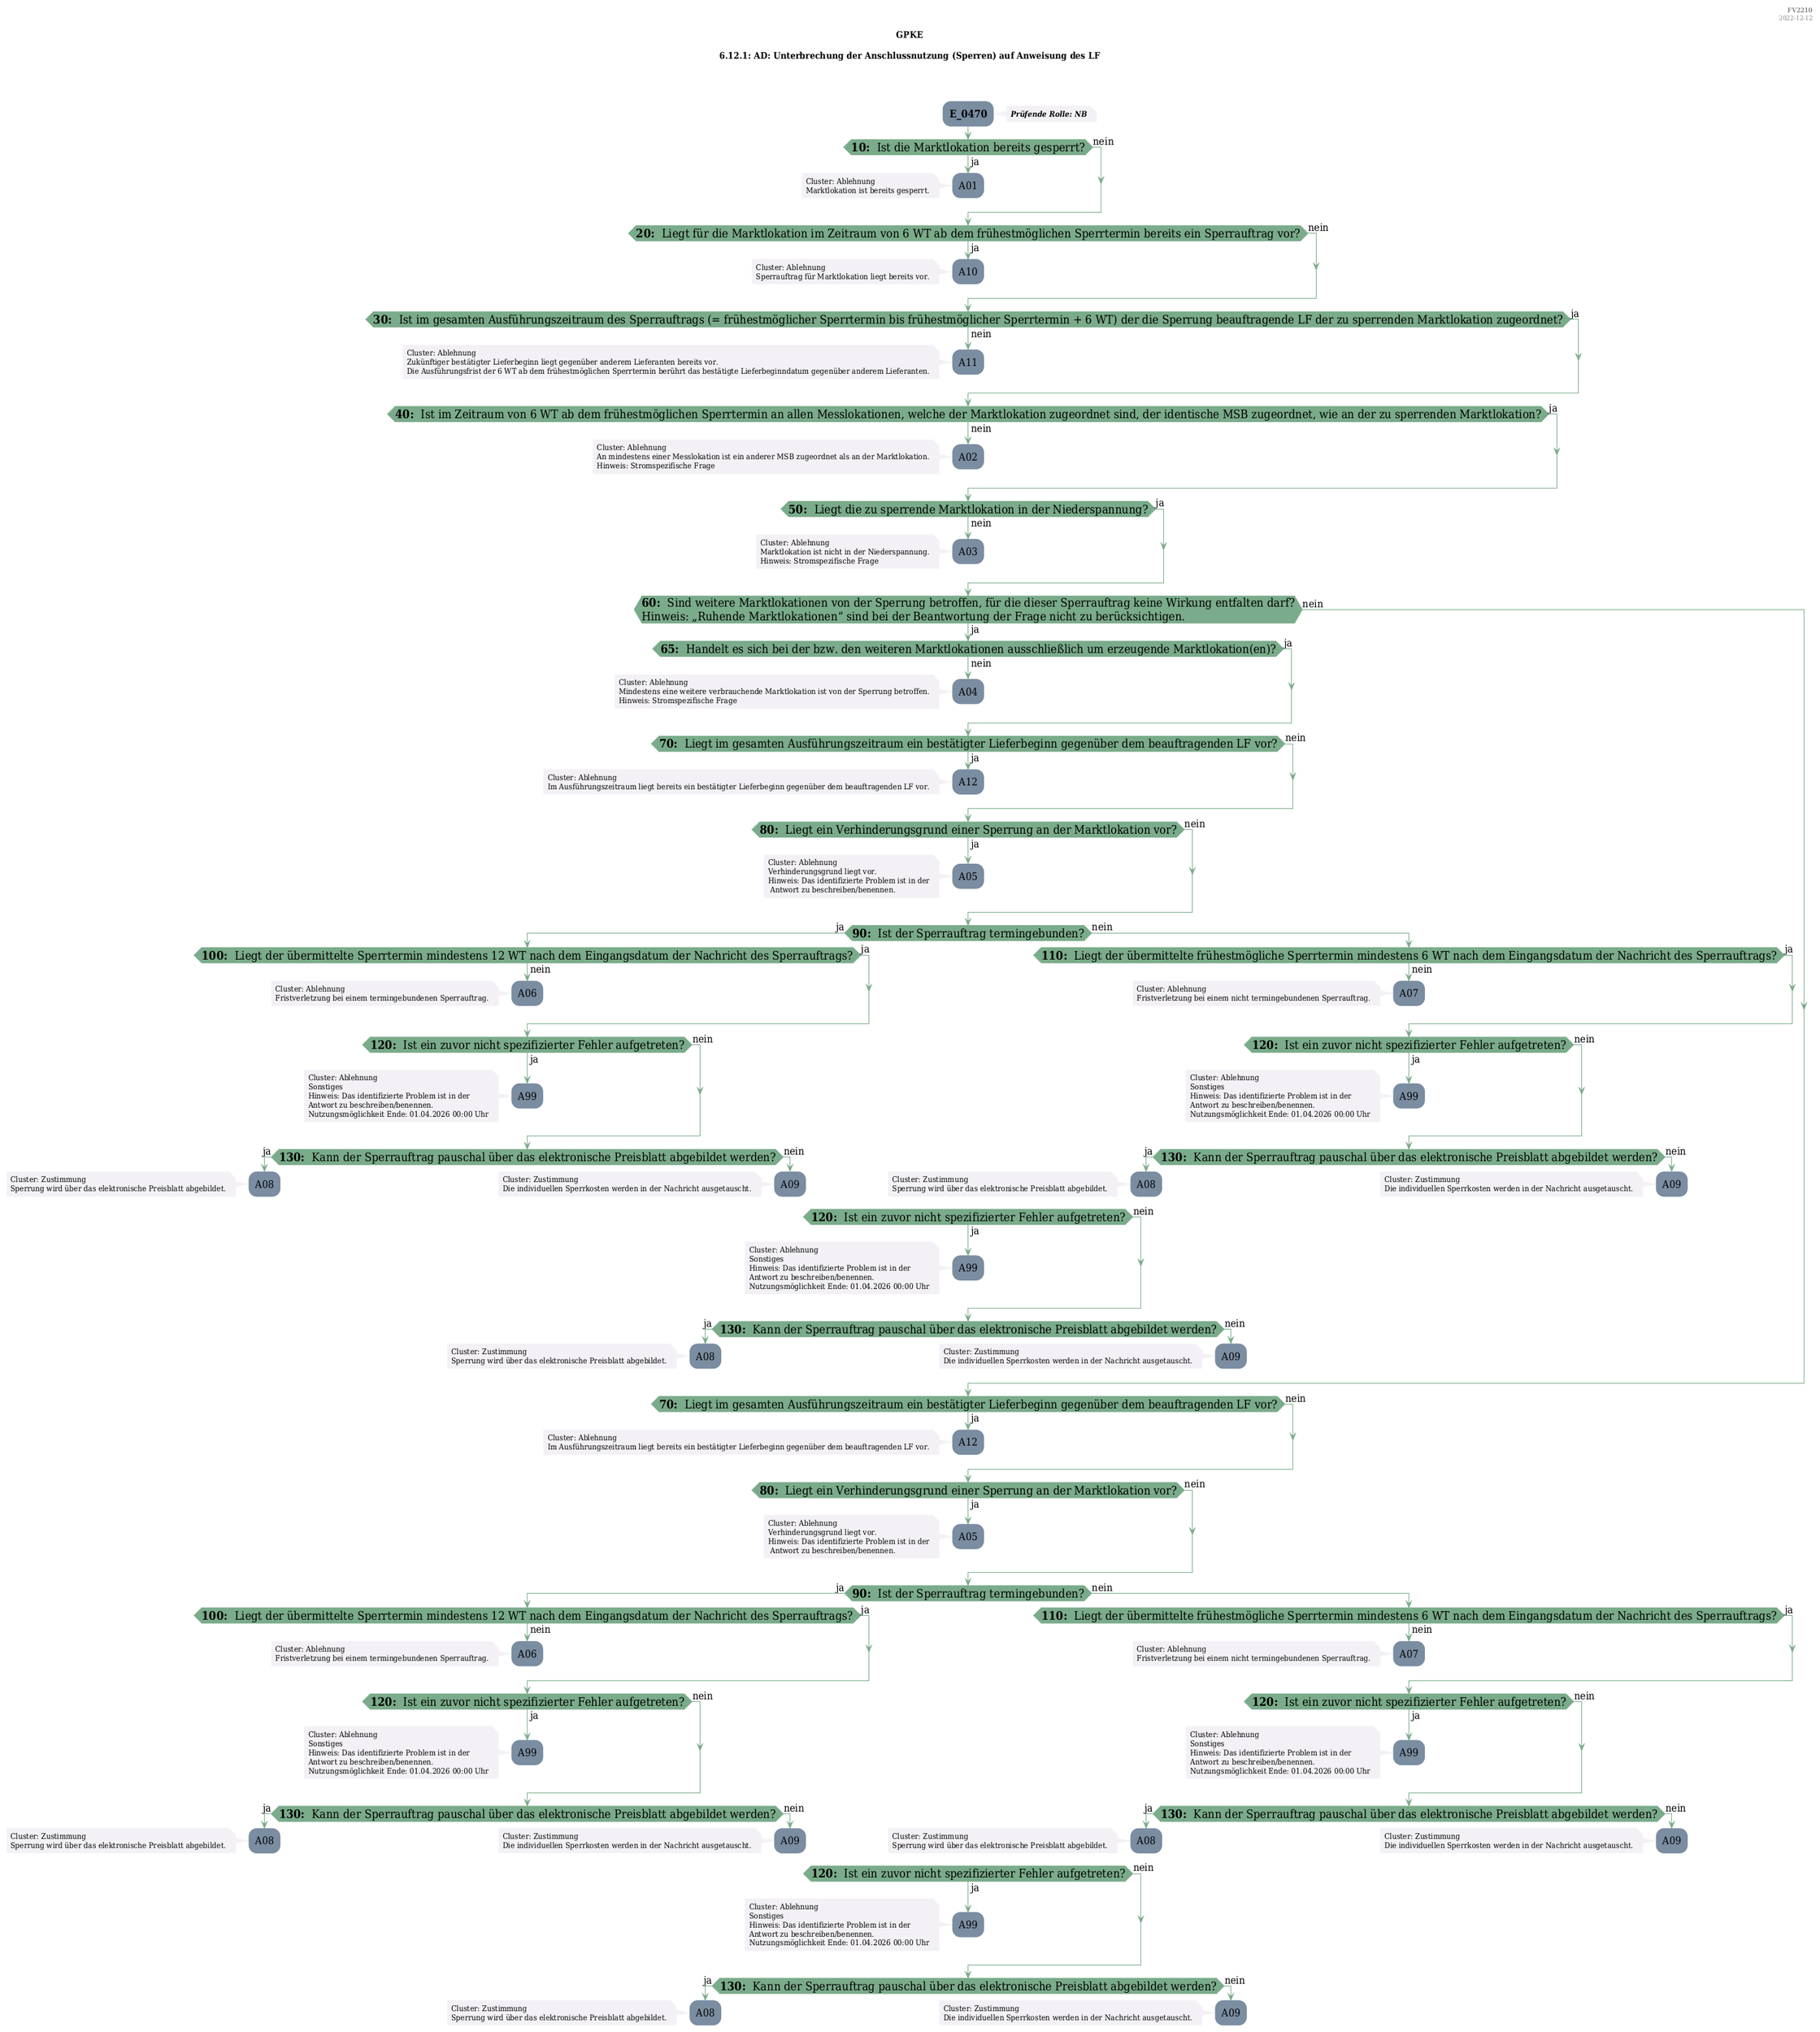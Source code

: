 @startuml
skinparam Shadowing false
skinparam NoteBorderColor #f3f1f6
skinparam NoteBackgroundColor #f3f1f6
skinparam NoteFontSize 12
skinparam ActivityBorderColor none
skinparam ActivityBackgroundColor #7a8da1
skinparam ActivityFontSize 16
skinparam ArrowColor #7aab8a
skinparam ArrowFontSize 16
skinparam ActivityDiamondBackgroundColor #7aab8a
skinparam ActivityDiamondBorderColor #7aab8a
skinparam ActivityDiamondFontSize 18
skinparam defaultFontName DejaVu Serif Condensed
skinparam ActivityEndColor #669580

header
<b>FV2210
2022-12-12
endheader

title
GPKE

6.12.1: AD: Unterbrechung der Anschlussnutzung (Sperren) auf Anweisung des LF



end title
:<b>E_0470</b>;
note right
<b><i>Prüfende Rolle: NB
end note

if (<b>10: </b> Ist die Marktlokation bereits gesperrt?) then (ja)
    :A01;
    note left
        Cluster: Ablehnung
        Marktlokation ist bereits gesperrt.
    endnote
    kill;
else (nein)
endif
if (<b>20: </b> Liegt für die Marktlokation im Zeitraum von 6 WT ab dem frühestmöglichen Sperrtermin bereits ein Sperrauftrag vor?) then (ja)
    :A10;
    note left
        Cluster: Ablehnung
        Sperrauftrag für Marktlokation liegt bereits vor.
    endnote
    kill;
else (nein)
endif
if (<b>30: </b> Ist im gesamten Ausführungszeitraum des Sperrauftrags (= frühestmöglicher Sperrtermin bis frühestmöglicher Sperrtermin + 6 WT&#41; der die Sperrung beauftragende LF der zu sperrenden Marktlokation zugeordnet?) then (ja)
else (nein)
    :A11;
    note left
        Cluster: Ablehnung
        Zukünftiger bestätigter Lieferbeginn liegt gegenüber anderem Lieferanten bereits vor.
        Die Ausführungsfrist der 6 WT ab dem frühestmöglichen Sperrtermin berührt das bestätigte Lieferbeginndatum gegenüber anderem Lieferanten.
    endnote
    kill;
endif
if (<b>40: </b> Ist im Zeitraum von 6 WT ab dem frühestmöglichen Sperrtermin an allen Messlokationen, welche der Marktlokation zugeordnet sind, der identische MSB zugeordnet, wie an der zu sperrenden Marktlokation?) then (ja)
else (nein)
    :A02;
    note left
        Cluster: Ablehnung
        An mindestens einer Messlokation ist ein anderer MSB zugeordnet als an der Marktlokation.
        Hinweis: Stromspezifische Frage
    endnote
    kill;
endif
if (<b>50: </b> Liegt die zu sperrende Marktlokation in der Niederspannung?) then (ja)
else (nein)
    :A03;
    note left
        Cluster: Ablehnung
        Marktlokation ist nicht in der Niederspannung.
        Hinweis: Stromspezifische Frage
    endnote
    kill;
endif
if (<b>60: </b> Sind weitere Marktlokationen von der Sperrung betroffen, für die dieser Sperrauftrag keine Wirkung entfalten darf?
Hinweis: „Ruhende Marktlokationen“ sind bei der Beantwortung der Frage nicht zu berücksichtigen.) then (ja)
    if (<b>65: </b> Handelt es sich bei der bzw. den weiteren Marktlokationen ausschließlich um erzeugende Marktlokation(en&#41;?) then (ja)
    else (nein)
        :A04;
        note left
            Cluster: Ablehnung
            Mindestens eine weitere verbrauchende Marktlokation ist von der Sperrung betroffen.
            Hinweis: Stromspezifische Frage
        endnote
        kill;
    endif
    if (<b>70: </b> Liegt im gesamten Ausführungszeitraum ein bestätigter Lieferbeginn gegenüber dem beauftragenden LF vor?) then (ja)
        :A12;
        note left
            Cluster: Ablehnung
            Im Ausführungszeitraum liegt bereits ein bestätigter Lieferbeginn gegenüber dem beauftragenden LF vor.
        endnote
        kill;
    else (nein)
    endif
    if (<b>80: </b> Liegt ein Verhinderungsgrund einer Sperrung an der Marktlokation vor?) then (ja)
        :A05;
        note left
            Cluster: Ablehnung
            Verhinderungsgrund liegt vor.
            Hinweis: Das identifizierte Problem ist in der
             Antwort zu beschreiben/benennen.
        endnote
        kill;
    else (nein)
    endif
    if (<b>90: </b> Ist der Sperrauftrag termingebunden?) then (ja)
        if (<b>100: </b> Liegt der übermittelte Sperrtermin mindestens 12 WT nach dem Eingangsdatum der Nachricht des Sperrauftrags?) then (ja)
        else (nein)
            :A06;
            note left
                Cluster: Ablehnung
                Fristverletzung bei einem termingebundenen Sperrauftrag.
            endnote
            kill;
        endif
        if (<b>120: </b> Ist ein zuvor nicht spezifizierter Fehler aufgetreten?) then (ja)
            :A99;
            note left
                Cluster: Ablehnung
                Sonstiges
                Hinweis: Das identifizierte Problem ist in der 
                Antwort zu beschreiben/benennen.
                Nutzungsmöglichkeit Ende: 01.04.2026 00:00 Uhr
            endnote
            kill;
        else (nein)
        endif
        if (<b>130: </b> Kann der Sperrauftrag pauschal über das elektronische Preisblatt abgebildet werden?) then (ja)
            :A08;
            note left
                Cluster: Zustimmung
                Sperrung wird über das elektronische Preisblatt abgebildet.
            endnote
            kill;
        else (nein)
            :A09;
            note left
                Cluster: Zustimmung
                Die individuellen Sperrkosten werden in der Nachricht ausgetauscht.
            endnote
            kill;
        endif
    else (nein)
        if (<b>110: </b> Liegt der übermittelte frühestmögliche Sperrtermin mindestens 6 WT nach dem Eingangsdatum der Nachricht des Sperrauftrags?) then (ja)
        else (nein)
            :A07;
            note left
                Cluster: Ablehnung
                Fristverletzung bei einem nicht termingebundenen Sperrauftrag.
            endnote
            kill;
        endif
        if (<b>120: </b> Ist ein zuvor nicht spezifizierter Fehler aufgetreten?) then (ja)
            :A99;
            note left
                Cluster: Ablehnung
                Sonstiges
                Hinweis: Das identifizierte Problem ist in der 
                Antwort zu beschreiben/benennen.
                Nutzungsmöglichkeit Ende: 01.04.2026 00:00 Uhr
            endnote
            kill;
        else (nein)
        endif
        if (<b>130: </b> Kann der Sperrauftrag pauschal über das elektronische Preisblatt abgebildet werden?) then (ja)
            :A08;
            note left
                Cluster: Zustimmung
                Sperrung wird über das elektronische Preisblatt abgebildet.
            endnote
            kill;
        else (nein)
            :A09;
            note left
                Cluster: Zustimmung
                Die individuellen Sperrkosten werden in der Nachricht ausgetauscht.
            endnote
            kill;
        endif
    endif
    if (<b>120: </b> Ist ein zuvor nicht spezifizierter Fehler aufgetreten?) then (ja)
        :A99;
        note left
            Cluster: Ablehnung
            Sonstiges
            Hinweis: Das identifizierte Problem ist in der 
            Antwort zu beschreiben/benennen.
            Nutzungsmöglichkeit Ende: 01.04.2026 00:00 Uhr
        endnote
        kill;
    else (nein)
    endif
    if (<b>130: </b> Kann der Sperrauftrag pauschal über das elektronische Preisblatt abgebildet werden?) then (ja)
        :A08;
        note left
            Cluster: Zustimmung
            Sperrung wird über das elektronische Preisblatt abgebildet.
        endnote
        kill;
    else (nein)
        :A09;
        note left
            Cluster: Zustimmung
            Die individuellen Sperrkosten werden in der Nachricht ausgetauscht.
        endnote
        kill;
    endif
else (nein)
endif
if (<b>70: </b> Liegt im gesamten Ausführungszeitraum ein bestätigter Lieferbeginn gegenüber dem beauftragenden LF vor?) then (ja)
    :A12;
    note left
        Cluster: Ablehnung
        Im Ausführungszeitraum liegt bereits ein bestätigter Lieferbeginn gegenüber dem beauftragenden LF vor.
    endnote
    kill;
else (nein)
endif
if (<b>80: </b> Liegt ein Verhinderungsgrund einer Sperrung an der Marktlokation vor?) then (ja)
    :A05;
    note left
        Cluster: Ablehnung
        Verhinderungsgrund liegt vor.
        Hinweis: Das identifizierte Problem ist in der
         Antwort zu beschreiben/benennen.
    endnote
    kill;
else (nein)
endif
if (<b>90: </b> Ist der Sperrauftrag termingebunden?) then (ja)
    if (<b>100: </b> Liegt der übermittelte Sperrtermin mindestens 12 WT nach dem Eingangsdatum der Nachricht des Sperrauftrags?) then (ja)
    else (nein)
        :A06;
        note left
            Cluster: Ablehnung
            Fristverletzung bei einem termingebundenen Sperrauftrag.
        endnote
        kill;
    endif
    if (<b>120: </b> Ist ein zuvor nicht spezifizierter Fehler aufgetreten?) then (ja)
        :A99;
        note left
            Cluster: Ablehnung
            Sonstiges
            Hinweis: Das identifizierte Problem ist in der 
            Antwort zu beschreiben/benennen.
            Nutzungsmöglichkeit Ende: 01.04.2026 00:00 Uhr
        endnote
        kill;
    else (nein)
    endif
    if (<b>130: </b> Kann der Sperrauftrag pauschal über das elektronische Preisblatt abgebildet werden?) then (ja)
        :A08;
        note left
            Cluster: Zustimmung
            Sperrung wird über das elektronische Preisblatt abgebildet.
        endnote
        kill;
    else (nein)
        :A09;
        note left
            Cluster: Zustimmung
            Die individuellen Sperrkosten werden in der Nachricht ausgetauscht.
        endnote
        kill;
    endif
else (nein)
    if (<b>110: </b> Liegt der übermittelte frühestmögliche Sperrtermin mindestens 6 WT nach dem Eingangsdatum der Nachricht des Sperrauftrags?) then (ja)
    else (nein)
        :A07;
        note left
            Cluster: Ablehnung
            Fristverletzung bei einem nicht termingebundenen Sperrauftrag.
        endnote
        kill;
    endif
    if (<b>120: </b> Ist ein zuvor nicht spezifizierter Fehler aufgetreten?) then (ja)
        :A99;
        note left
            Cluster: Ablehnung
            Sonstiges
            Hinweis: Das identifizierte Problem ist in der 
            Antwort zu beschreiben/benennen.
            Nutzungsmöglichkeit Ende: 01.04.2026 00:00 Uhr
        endnote
        kill;
    else (nein)
    endif
    if (<b>130: </b> Kann der Sperrauftrag pauschal über das elektronische Preisblatt abgebildet werden?) then (ja)
        :A08;
        note left
            Cluster: Zustimmung
            Sperrung wird über das elektronische Preisblatt abgebildet.
        endnote
        kill;
    else (nein)
        :A09;
        note left
            Cluster: Zustimmung
            Die individuellen Sperrkosten werden in der Nachricht ausgetauscht.
        endnote
        kill;
    endif
endif
if (<b>120: </b> Ist ein zuvor nicht spezifizierter Fehler aufgetreten?) then (ja)
    :A99;
    note left
        Cluster: Ablehnung
        Sonstiges
        Hinweis: Das identifizierte Problem ist in der 
        Antwort zu beschreiben/benennen.
        Nutzungsmöglichkeit Ende: 01.04.2026 00:00 Uhr
    endnote
    kill;
else (nein)
endif
if (<b>130: </b> Kann der Sperrauftrag pauschal über das elektronische Preisblatt abgebildet werden?) then (ja)
    :A08;
    note left
        Cluster: Zustimmung
        Sperrung wird über das elektronische Preisblatt abgebildet.
    endnote
    kill;
else (nein)
    :A09;
    note left
        Cluster: Zustimmung
        Die individuellen Sperrkosten werden in der Nachricht ausgetauscht.
    endnote
    kill;
endif

@enduml
